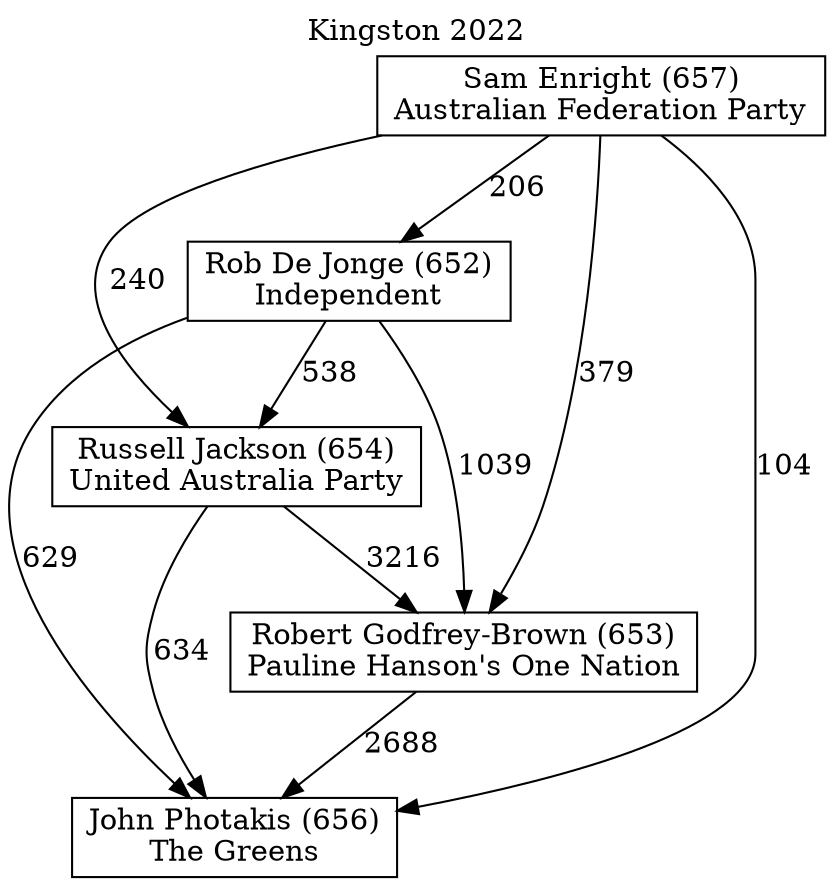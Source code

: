 // House preference flow
digraph "John Photakis (656)_Kingston_2022" {
	graph [label="Kingston 2022" labelloc=t mclimit=10]
	node [shape=box]
	"John Photakis (656)" [label="John Photakis (656)
The Greens"]
	"Rob De Jonge (652)" [label="Rob De Jonge (652)
Independent"]
	"Robert Godfrey-Brown (653)" [label="Robert Godfrey-Brown (653)
Pauline Hanson's One Nation"]
	"Russell Jackson (654)" [label="Russell Jackson (654)
United Australia Party"]
	"Sam Enright (657)" [label="Sam Enright (657)
Australian Federation Party"]
	"Rob De Jonge (652)" -> "John Photakis (656)" [label=629]
	"Rob De Jonge (652)" -> "Robert Godfrey-Brown (653)" [label=1039]
	"Rob De Jonge (652)" -> "Russell Jackson (654)" [label=538]
	"Robert Godfrey-Brown (653)" -> "John Photakis (656)" [label=2688]
	"Russell Jackson (654)" -> "John Photakis (656)" [label=634]
	"Russell Jackson (654)" -> "Robert Godfrey-Brown (653)" [label=3216]
	"Sam Enright (657)" -> "John Photakis (656)" [label=104]
	"Sam Enright (657)" -> "Rob De Jonge (652)" [label=206]
	"Sam Enright (657)" -> "Robert Godfrey-Brown (653)" [label=379]
	"Sam Enright (657)" -> "Russell Jackson (654)" [label=240]
}

